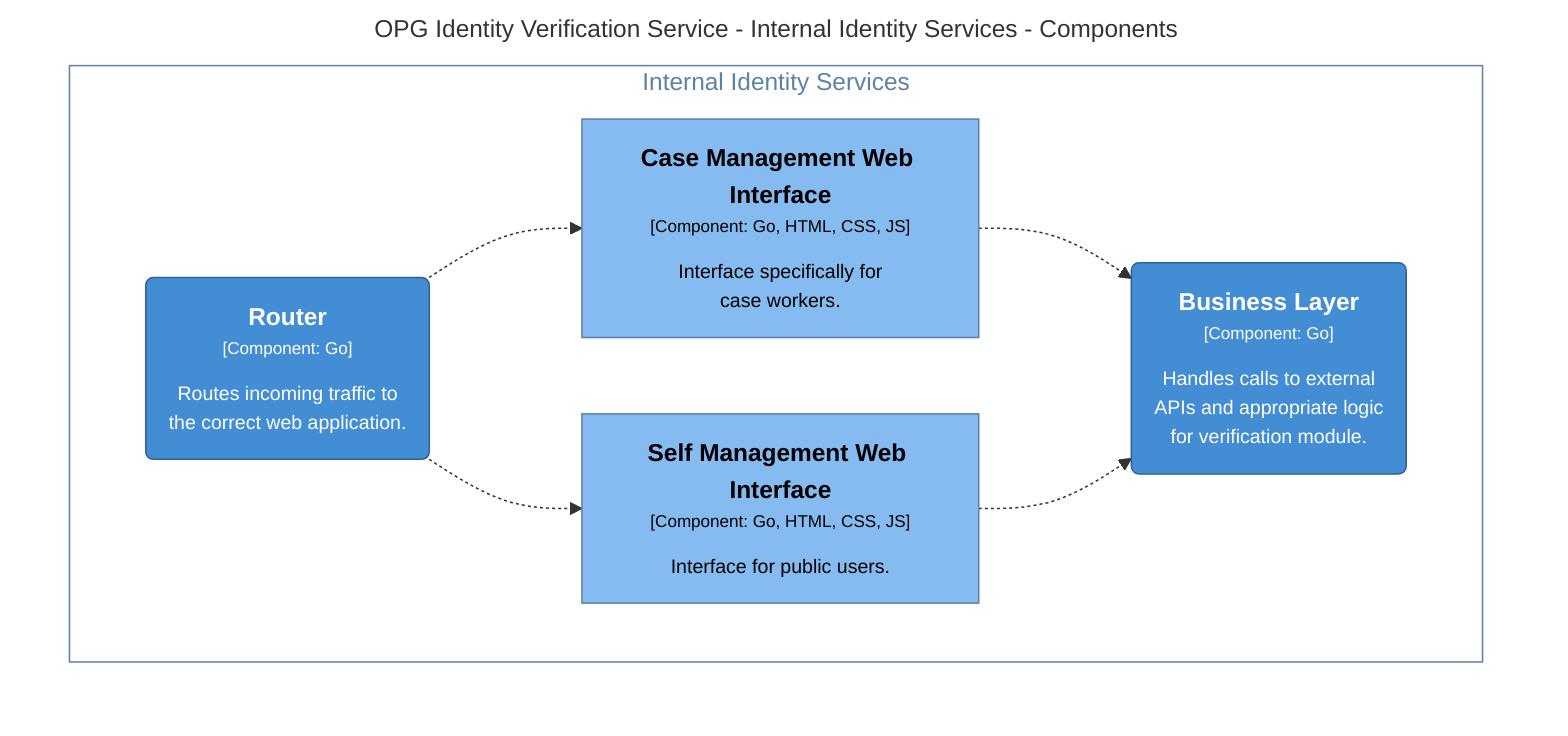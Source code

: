 graph TB
  linkStyle default fill:#ffffff

  subgraph diagram [OPG Identity Verification Service - Internal Identity Services - Components]
    style diagram fill:#ffffff,stroke:#ffffff

    subgraph 18 [Internal Identity Services]
      style 18 fill:#ffffff,stroke:#5d82a8,color:#5d82a8

      19("<div style='font-weight: bold'>Business Layer</div><div style='font-size: 70%; margin-top: 0px'>[Component: Go]</div><div style='font-size: 80%; margin-top:10px'>Handles calls to external<br />APIs and appropriate logic<br />for verification module.</div>")
      style 19 fill:#438dd5,stroke:#2e6295,color:#ffffff
      20["<div style='font-weight: bold'>Case Management Web Interface</div><div style='font-size: 70%; margin-top: 0px'>[Component: Go, HTML, CSS, JS]</div><div style='font-size: 80%; margin-top:10px'>Interface specifically for<br />case workers.</div>"]
      style 20 fill:#85bbf0,stroke:#5d82a8,color:#000000
      22["<div style='font-weight: bold'>Self Management Web Interface</div><div style='font-size: 70%; margin-top: 0px'>[Component: Go, HTML, CSS, JS]</div><div style='font-size: 80%; margin-top:10px'>Interface for public users.</div>"]
      style 22 fill:#85bbf0,stroke:#5d82a8,color:#000000
      24("<div style='font-weight: bold'>Router</div><div style='font-size: 70%; margin-top: 0px'>[Component: Go]</div><div style='font-size: 80%; margin-top:10px'>Routes incoming traffic to<br />the correct web application.</div>")
      style 24 fill:#438dd5,stroke:#2e6295,color:#ffffff
    end

    20-. "<div></div><div style='font-size: 70%'></div>" .->19
    22-. "<div></div><div style='font-size: 70%'></div>" .->19
    24-. "<div></div><div style='font-size: 70%'></div>" .->22
    24-. "<div></div><div style='font-size: 70%'></div>" .->20
  end